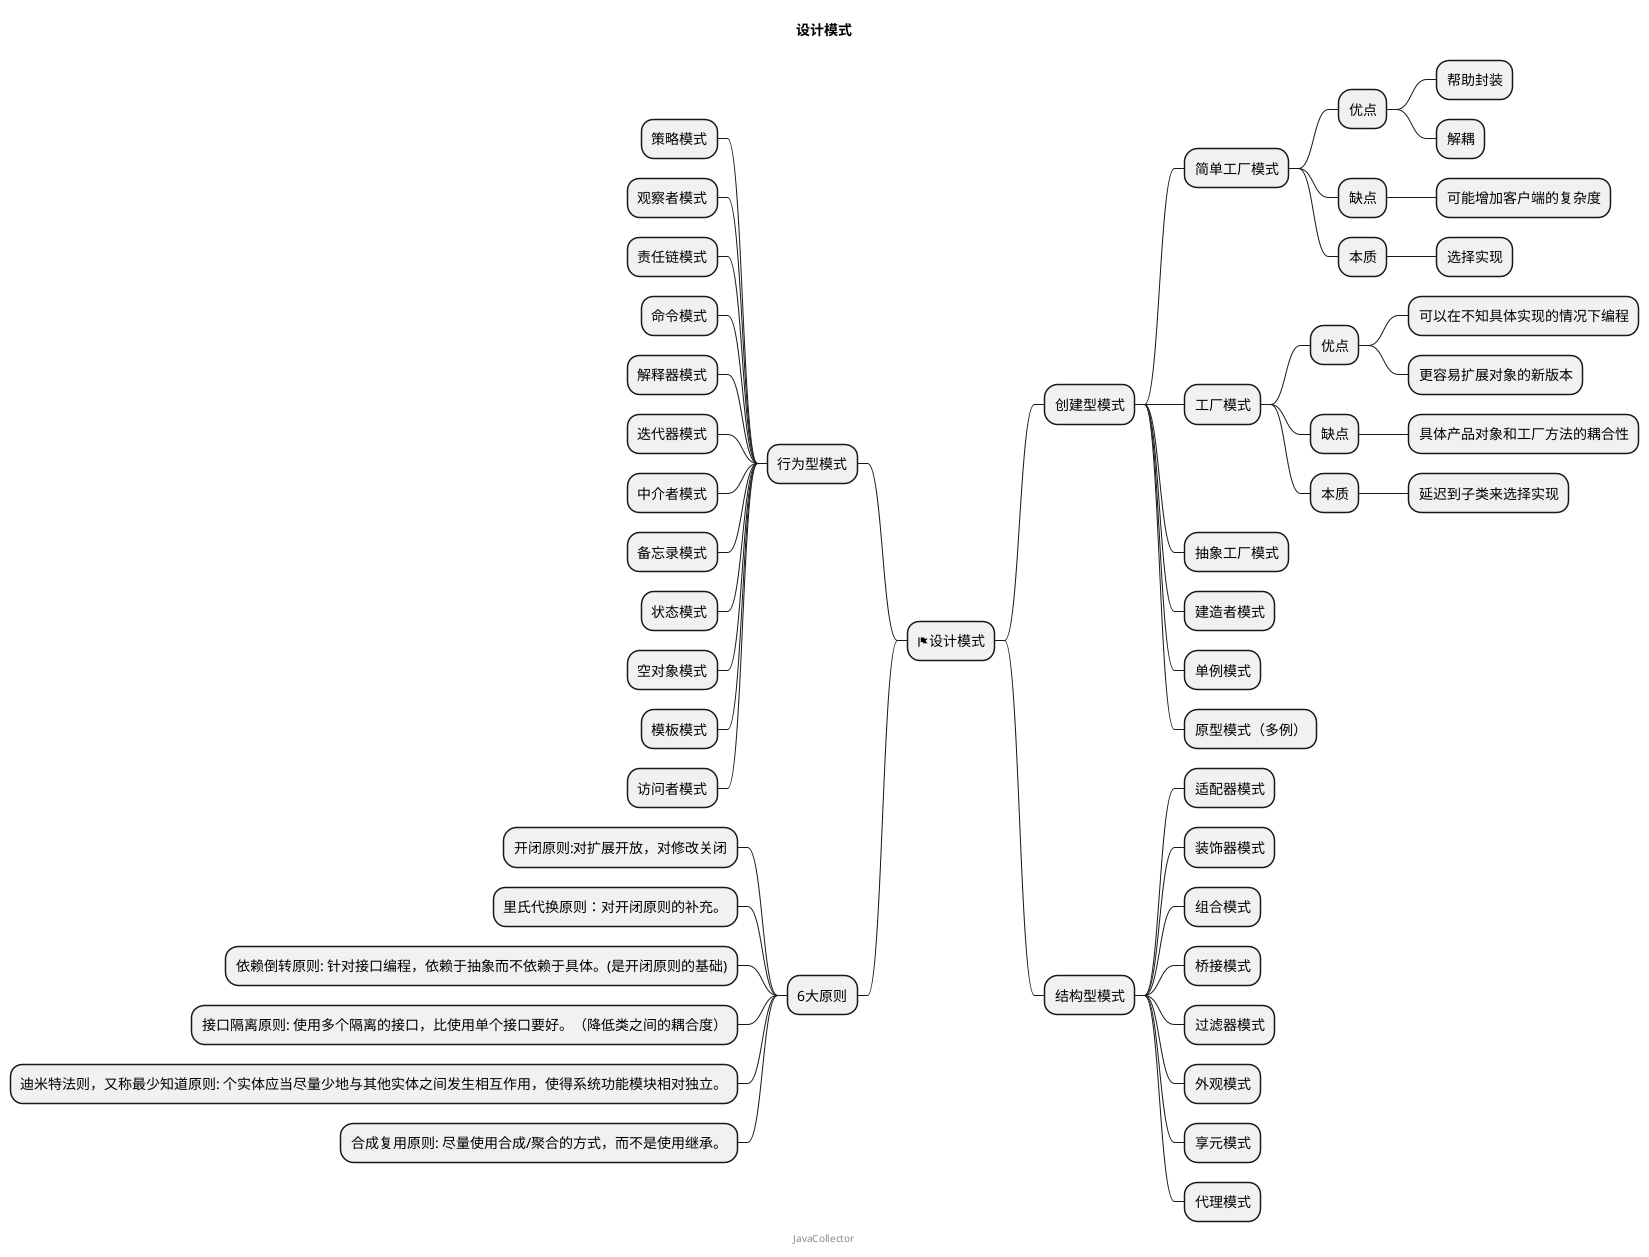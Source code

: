 @startmindmap
'https://plantuml.com/mindmap-diagram

title 设计模式

+ <&flag>设计模式
++ 创建型模式
+++ 简单工厂模式
++++ 优点
+++++ 帮助封装
+++++ 解耦
++++ 缺点
+++++ 可能增加客户端的复杂度
++++ 本质
+++++ 选择实现
+++ 工厂模式
++++ 优点
+++++ 可以在不知具体实现的情况下编程
+++++ 更容易扩展对象的新版本
++++ 缺点
+++++ 具体产品对象和工厂方法的耦合性
++++ 本质
+++++ 延迟到子类来选择实现
+++ 抽象工厂模式
+++ 建造者模式
+++ 单例模式
+++ 原型模式（多例）
++ 结构型模式
+++ 适配器模式
+++ 装饰器模式
+++ 组合模式
+++ 桥接模式
+++ 过滤器模式
+++ 外观模式
+++ 享元模式
+++ 代理模式
-- 行为型模式
--- 策略模式
--- 观察者模式
--- 责任链模式
--- 命令模式
--- 解释器模式
--- 迭代器模式
--- 中介者模式
--- 备忘录模式
--- 状态模式
--- 空对象模式
--- 模板模式
--- 访问者模式
-- 6大原则
--- 开闭原则:对扩展开放，对修改关闭
--- 里氏代换原则：对开闭原则的补充。
--- 依赖倒转原则: 针对接口编程，依赖于抽象而不依赖于具体。(是开闭原则的基础)
--- 接口隔离原则: 使用多个隔离的接口，比使用单个接口要好。（降低类之间的耦合度）
--- 迪米特法则，又称最少知道原则: 个实体应当尽量少地与其他实体之间发生相互作用，使得系统功能模块相对独立。
--- 合成复用原则: 尽量使用合成/聚合的方式，而不是使用继承。
center footer JavaCollector
@endmindmap
